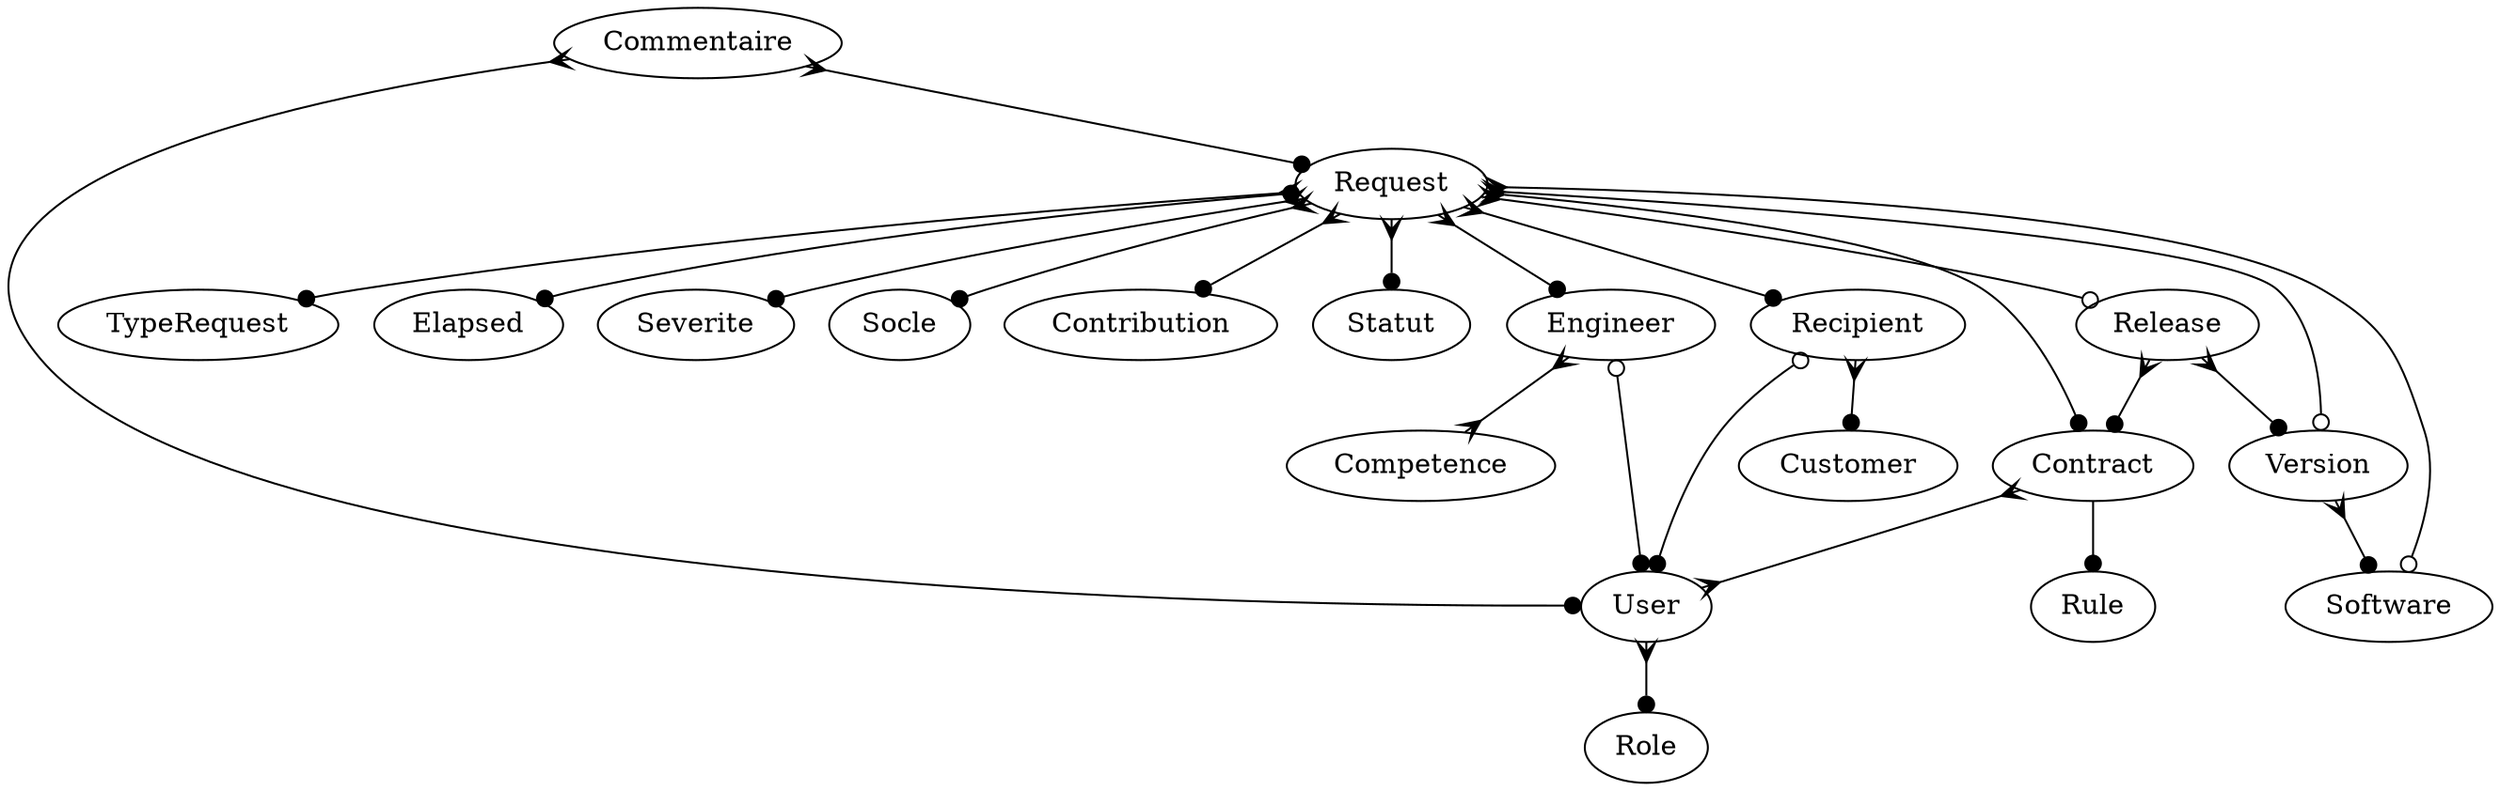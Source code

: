 digraph Request {

//rotate=90;

Recipient -> User [arrowhead=dot,arrowtail=odot,dir=both]
Recipient -> Customer [arrowhead=dot,dir=both,arrowtail=crow]

Commentaire -> Request [arrowhead=dot,dir=both,arrowtail=crow]
Commentaire -> User [arrowhead=dot,dir=both,arrowtail=crow]

Contract -> User [arrowhead=crow,dir=both,arrowtail=crow]
Contract -> Rule [arrowhead=dot,arrowtail=crow]

User -> Role [arrowhead=dot,arrowtail=crow,dir=both]
Engineer -> Competence [arrowhead=crow,arrowtail=crow,dir=both]
Engineer -> User [arrowhead=dot,arrowtail=odot,dir=both]

Request -> TypeRequest [arrowhead=dot,dir=both,arrowtail=crow]
Request -> Elapsed [arrowhead=dot,dir=both,arrowtail=dot]
Request -> Severite [arrowhead=dot,dir=both,arrowtail=crow]
Request -> Recipient [arrowhead=dot,dir=both,arrowtail=crow]
Request -> Socle [arrowhead=dot,dir=both,arrowtail=crow]
Request -> Contribution [arrowhead=dot,dir=both,arrowtail=crow]
Request -> Contract [arrowhead=dot,dir=both,arrowtail=crow]
Request -> Statut [arrowhead=dot,dir=both,arrowtail=crow]
Request -> Engineer [arrowhead=dot,dir=both,arrowtail=crow]
Request -> Software [arrowhead=odot,dir=both,arrowtail=crow]
Request -> Release [arrowhead=odot,dir=both,arrowtail=crow]
Request -> Version [arrowhead=odot,dir=both,arrowtail=crow]

Version -> Software [arrowhead=dot,dir=both,arrowtail=crow]

Release -> Contract [arrowhead=dot,dir=both,arrowtail=crow]
Release -> Version [arrowhead=dot,dir=both,arrowtail=crow]

}
